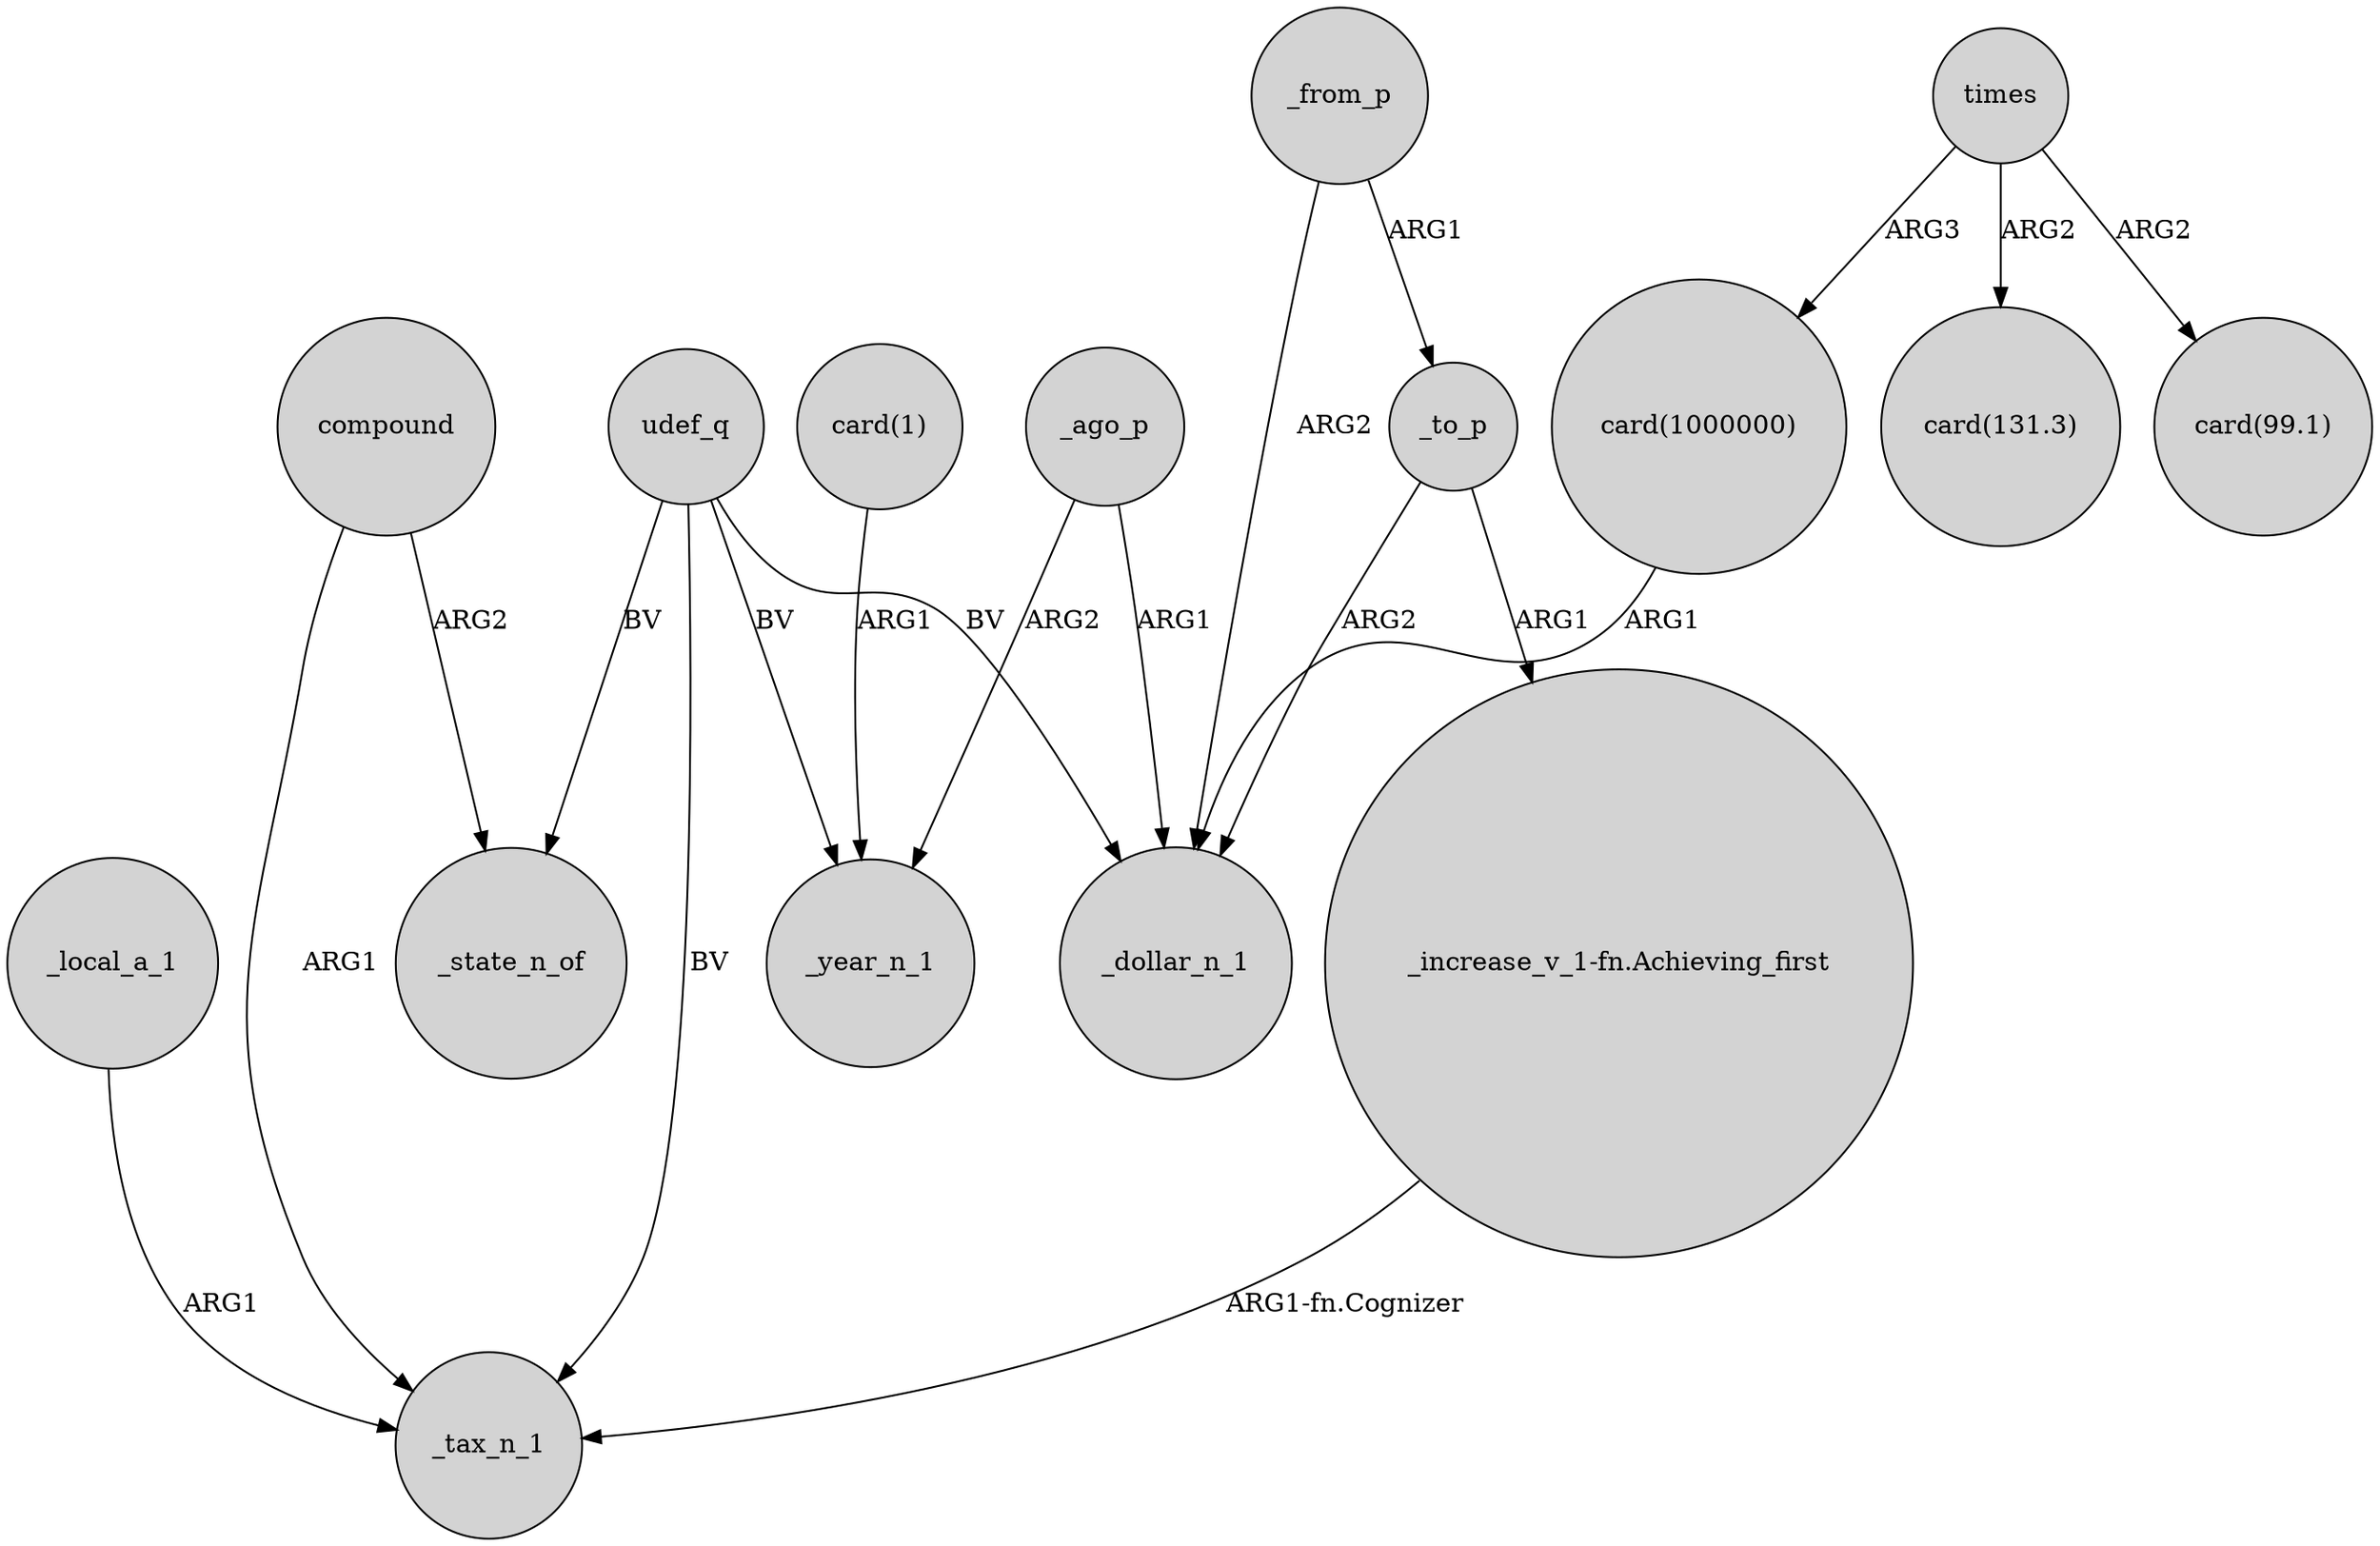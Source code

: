 digraph {
	node [shape=circle style=filled]
	_local_a_1 -> _tax_n_1 [label=ARG1]
	_ago_p -> _dollar_n_1 [label=ARG1]
	"card(1)" -> _year_n_1 [label=ARG1]
	udef_q -> _tax_n_1 [label=BV]
	times -> "card(1000000)" [label=ARG3]
	_to_p -> _dollar_n_1 [label=ARG2]
	times -> "card(99.1)" [label=ARG2]
	udef_q -> _state_n_of [label=BV]
	compound -> _tax_n_1 [label=ARG1]
	udef_q -> _dollar_n_1 [label=BV]
	times -> "card(131.3)" [label=ARG2]
	"card(1000000)" -> _dollar_n_1 [label=ARG1]
	_from_p -> _to_p [label=ARG1]
	_to_p -> "_increase_v_1-fn.Achieving_first" [label=ARG1]
	_ago_p -> _year_n_1 [label=ARG2]
	"_increase_v_1-fn.Achieving_first" -> _tax_n_1 [label="ARG1-fn.Cognizer"]
	udef_q -> _year_n_1 [label=BV]
	compound -> _state_n_of [label=ARG2]
	_from_p -> _dollar_n_1 [label=ARG2]
}
